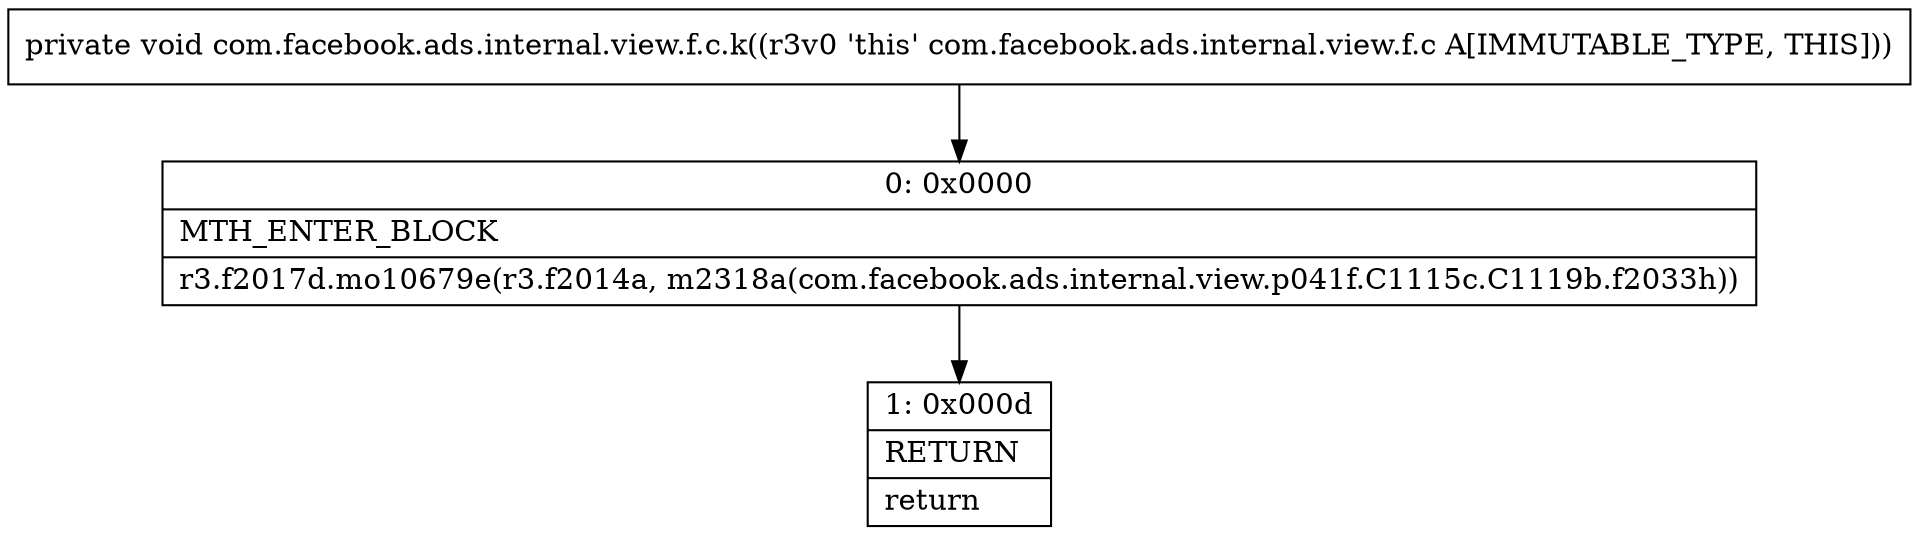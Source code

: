digraph "CFG forcom.facebook.ads.internal.view.f.c.k()V" {
Node_0 [shape=record,label="{0\:\ 0x0000|MTH_ENTER_BLOCK\l|r3.f2017d.mo10679e(r3.f2014a, m2318a(com.facebook.ads.internal.view.p041f.C1115c.C1119b.f2033h))\l}"];
Node_1 [shape=record,label="{1\:\ 0x000d|RETURN\l|return\l}"];
MethodNode[shape=record,label="{private void com.facebook.ads.internal.view.f.c.k((r3v0 'this' com.facebook.ads.internal.view.f.c A[IMMUTABLE_TYPE, THIS])) }"];
MethodNode -> Node_0;
Node_0 -> Node_1;
}

